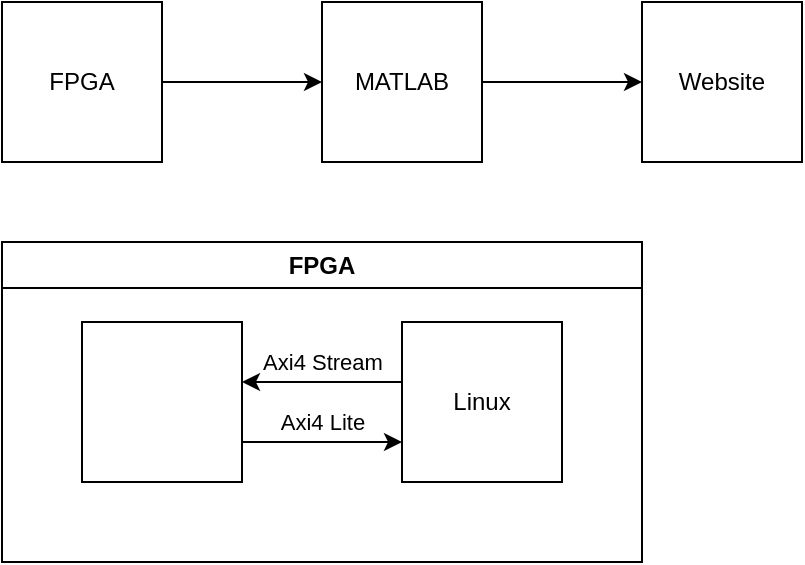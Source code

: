 <mxfile>
    <diagram id="lBV-_9WjTnWVPfjunfXr" name="High Level">
        <mxGraphModel dx="956" dy="537" grid="1" gridSize="10" guides="1" tooltips="1" connect="1" arrows="1" fold="1" page="1" pageScale="1" pageWidth="850" pageHeight="1100" math="0" shadow="0">
            <root>
                <mxCell id="0"/>
                <mxCell id="1" parent="0"/>
                <mxCell id="5" value="" style="edgeStyle=none;html=1;" edge="1" parent="1" source="3" target="4">
                    <mxGeometry relative="1" as="geometry"/>
                </mxCell>
                <mxCell id="3" value="FPGA" style="whiteSpace=wrap;html=1;aspect=fixed;" vertex="1" parent="1">
                    <mxGeometry x="40" y="40" width="80" height="80" as="geometry"/>
                </mxCell>
                <mxCell id="7" value="" style="edgeStyle=none;html=1;" edge="1" parent="1" source="4" target="6">
                    <mxGeometry relative="1" as="geometry"/>
                </mxCell>
                <mxCell id="4" value="MATLAB" style="whiteSpace=wrap;html=1;aspect=fixed;" vertex="1" parent="1">
                    <mxGeometry x="200" y="40" width="80" height="80" as="geometry"/>
                </mxCell>
                <mxCell id="6" value="Website" style="whiteSpace=wrap;html=1;aspect=fixed;" vertex="1" parent="1">
                    <mxGeometry x="360" y="40" width="80" height="80" as="geometry"/>
                </mxCell>
                <mxCell id="12" value="FPGA" style="swimlane;whiteSpace=wrap;html=1;" vertex="1" parent="1">
                    <mxGeometry x="40" y="160" width="320" height="160" as="geometry">
                        <mxRectangle x="40" y="160" width="70" height="30" as="alternateBounds"/>
                    </mxGeometry>
                </mxCell>
                <mxCell id="15" value="" style="edgeStyle=none;html=1;" edge="1" parent="12">
                    <mxGeometry relative="1" as="geometry">
                        <mxPoint x="120" y="100" as="sourcePoint"/>
                        <mxPoint x="200" y="100" as="targetPoint"/>
                    </mxGeometry>
                </mxCell>
                <mxCell id="18" value="&lt;font style=&quot;color: light-dark(rgb(0, 0, 0), rgb(237, 237, 237));&quot;&gt;Axi4&amp;nbsp;&lt;span style=&quot;background-color: light-dark(#ffffff, var(--ge-dark-color, #121212));&quot;&gt;Lite&lt;/span&gt;&lt;/font&gt;" style="edgeLabel;html=1;align=center;verticalAlign=middle;resizable=0;points=[];" vertex="1" connectable="0" parent="15">
                    <mxGeometry x="-0.027" y="1" relative="1" as="geometry">
                        <mxPoint x="1" y="-9" as="offset"/>
                    </mxGeometry>
                </mxCell>
                <mxCell id="13" value="" style="whiteSpace=wrap;html=1;aspect=fixed;" vertex="1" parent="12">
                    <mxGeometry x="40" y="40" width="80" height="80" as="geometry"/>
                </mxCell>
                <mxCell id="16" value="" style="edgeStyle=none;html=1;" edge="1" parent="12">
                    <mxGeometry relative="1" as="geometry">
                        <mxPoint x="200" y="70" as="sourcePoint"/>
                        <mxPoint x="120" y="70" as="targetPoint"/>
                    </mxGeometry>
                </mxCell>
                <mxCell id="17" value="&lt;font style=&quot;color: light-dark(rgb(0, 0, 0), rgb(237, 237, 237));&quot;&gt;Axi4 Stream&lt;/font&gt;" style="edgeLabel;html=1;align=center;verticalAlign=middle;resizable=0;points=[];" vertex="1" connectable="0" parent="16">
                    <mxGeometry x="0.101" y="1" relative="1" as="geometry">
                        <mxPoint x="4" y="-11" as="offset"/>
                    </mxGeometry>
                </mxCell>
                <mxCell id="14" value="Linux" style="whiteSpace=wrap;html=1;aspect=fixed;" vertex="1" parent="12">
                    <mxGeometry x="200" y="40" width="80" height="80" as="geometry"/>
                </mxCell>
            </root>
        </mxGraphModel>
    </diagram>
    <diagram id="npDumwKwoAgQNvZ47iKn" name="Page-2">
        <mxGraphModel dx="956" dy="537" grid="1" gridSize="10" guides="1" tooltips="1" connect="1" arrows="1" fold="1" page="1" pageScale="1" pageWidth="850" pageHeight="1100" math="0" shadow="0">
            <root>
                <mxCell id="0"/>
                <mxCell id="1" parent="0"/>
                <mxCell id="tSoNvV3gvbCHXeXe4hav-4" value="" style="edgeStyle=none;html=1;labelBackgroundColor=none;fontColor=light-dark(#000000,#EDEDED);" edge="1" parent="1" source="tSoNvV3gvbCHXeXe4hav-1" target="tSoNvV3gvbCHXeXe4hav-3">
                    <mxGeometry relative="1" as="geometry"/>
                </mxCell>
                <mxCell id="tSoNvV3gvbCHXeXe4hav-8" value="" style="edgeStyle=none;html=1;labelBackgroundColor=none;fontColor=light-dark(#000000,#EDEDED);" edge="1" parent="1" source="tSoNvV3gvbCHXeXe4hav-1" target="tSoNvV3gvbCHXeXe4hav-3">
                    <mxGeometry relative="1" as="geometry"/>
                </mxCell>
                <mxCell id="tSoNvV3gvbCHXeXe4hav-9" value="" style="edgeStyle=none;html=1;labelBackgroundColor=none;fontColor=light-dark(#000000,#EDEDED);" edge="1" parent="1" source="tSoNvV3gvbCHXeXe4hav-1" target="tSoNvV3gvbCHXeXe4hav-3">
                    <mxGeometry relative="1" as="geometry"/>
                </mxCell>
                <mxCell id="tSoNvV3gvbCHXeXe4hav-12" value="&lt;span style=&quot;&quot;&gt;&lt;font style=&quot;color: light-dark(rgb(0, 0, 0), rgb(237, 237, 237));&quot;&gt;CalibrateEn = 1&lt;/font&gt;&lt;/span&gt;" style="edgeLabel;html=1;align=center;verticalAlign=middle;resizable=0;points=[];labelBackgroundColor=none;fontColor=light-dark(#000000,#EDEDED);" vertex="1" connectable="0" parent="tSoNvV3gvbCHXeXe4hav-9">
                    <mxGeometry x="-0.37" y="1" relative="1" as="geometry">
                        <mxPoint x="15" y="-19" as="offset"/>
                    </mxGeometry>
                </mxCell>
                <mxCell id="tSoNvV3gvbCHXeXe4hav-11" value="" style="edgeStyle=elbowEdgeStyle;html=1;labelBackgroundColor=none;fontColor=light-dark(#000000,#EDEDED);exitX=0.5;exitY=1;exitDx=0;exitDy=0;rounded=0;curved=0;" edge="1" parent="1" source="tSoNvV3gvbCHXeXe4hav-1" target="tSoNvV3gvbCHXeXe4hav-10">
                    <mxGeometry relative="1" as="geometry">
                        <Array as="points">
                            <mxPoint x="110" y="150"/>
                        </Array>
                    </mxGeometry>
                </mxCell>
                <mxCell id="tSoNvV3gvbCHXeXe4hav-13" value="&lt;span style=&quot;&quot;&gt;&lt;font style=&quot;color: light-dark(rgb(0, 0, 0), rgb(237, 237, 237));&quot;&gt;CalibrateEn = 0&lt;/font&gt;&lt;/span&gt;" style="edgeLabel;html=1;align=center;verticalAlign=middle;resizable=0;points=[];labelBackgroundColor=none;fontColor=light-dark(#000000,#EDEDED);" vertex="1" connectable="0" parent="tSoNvV3gvbCHXeXe4hav-11">
                    <mxGeometry x="-0.16" y="2" relative="1" as="geometry">
                        <mxPoint x="91" y="-18" as="offset"/>
                    </mxGeometry>
                </mxCell>
                <mxCell id="tSoNvV3gvbCHXeXe4hav-1" value="Idle" style="shape=umlState;rounded=1;verticalAlign=top;spacingTop=5;umlStateSymbol=collapseState;absoluteArcSize=1;arcSize=10;html=1;whiteSpace=wrap;labelBackgroundColor=none;fontColor=light-dark(#000000,#EDEDED);" vertex="1" parent="1">
                    <mxGeometry x="40" y="40" width="140" height="60" as="geometry"/>
                </mxCell>
                <mxCell id="tSoNvV3gvbCHXeXe4hav-6" value="" style="edgeStyle=none;html=1;labelBackgroundColor=none;fontColor=light-dark(#000000,#EDEDED);" edge="1" parent="1" source="tSoNvV3gvbCHXeXe4hav-3" target="tSoNvV3gvbCHXeXe4hav-5">
                    <mxGeometry relative="1" as="geometry"/>
                </mxCell>
                <mxCell id="tSoNvV3gvbCHXeXe4hav-3" value="Calibrate" style="shape=umlState;rounded=1;verticalAlign=top;spacingTop=5;umlStateSymbol=collapseState;absoluteArcSize=1;arcSize=10;html=1;whiteSpace=wrap;labelBackgroundColor=none;fontColor=light-dark(#000000,#EDEDED);" vertex="1" parent="1">
                    <mxGeometry x="310" y="40" width="140" height="60" as="geometry"/>
                </mxCell>
                <mxCell id="tSoNvV3gvbCHXeXe4hav-5" value="Add to Database Table 2" style="shape=umlState;rounded=1;verticalAlign=top;spacingTop=5;umlStateSymbol=collapseState;absoluteArcSize=1;arcSize=10;html=1;whiteSpace=wrap;labelBackgroundColor=none;fontColor=light-dark(#000000,#EDEDED);" vertex="1" parent="1">
                    <mxGeometry x="510" y="40" width="140" height="60" as="geometry"/>
                </mxCell>
                <mxCell id="tSoNvV3gvbCHXeXe4hav-15" value="" style="edgeStyle=none;html=1;fontColor=light-dark(#000000,#EDEDED);labelBackgroundColor=none;" edge="1" parent="1" source="tSoNvV3gvbCHXeXe4hav-10" target="tSoNvV3gvbCHXeXe4hav-14">
                    <mxGeometry relative="1" as="geometry"/>
                </mxCell>
                <mxCell id="tSoNvV3gvbCHXeXe4hav-10" value="Raw" style="shape=umlState;rounded=1;verticalAlign=top;spacingTop=5;umlStateSymbol=collapseState;absoluteArcSize=1;arcSize=10;html=1;whiteSpace=wrap;labelBackgroundColor=none;fontColor=light-dark(#000000,#EDEDED);" vertex="1" parent="1">
                    <mxGeometry x="310" y="160" width="140" height="60" as="geometry"/>
                </mxCell>
                <mxCell id="tSoNvV3gvbCHXeXe4hav-14" value="&lt;span style=&quot;&quot;&gt;&lt;font style=&quot;color: light-dark(rgb(0, 0, 0), rgb(237, 237, 237));&quot;&gt;Add to Database Table 1&lt;/font&gt;&lt;/span&gt;" style="shape=umlState;rounded=1;verticalAlign=top;spacingTop=5;umlStateSymbol=collapseState;absoluteArcSize=1;arcSize=10;html=1;whiteSpace=wrap;labelBackgroundColor=none;fontColor=light-dark(#000000,#EDEDED);" vertex="1" parent="1">
                    <mxGeometry x="510" y="160" width="140" height="60" as="geometry"/>
                </mxCell>
            </root>
        </mxGraphModel>
    </diagram>
</mxfile>